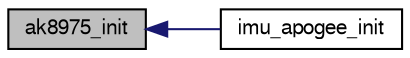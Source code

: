 digraph "ak8975_init"
{
  edge [fontname="FreeSans",fontsize="10",labelfontname="FreeSans",labelfontsize="10"];
  node [fontname="FreeSans",fontsize="10",shape=record];
  rankdir="LR";
  Node1 [label="ak8975_init",height=0.2,width=0.4,color="black", fillcolor="grey75", style="filled", fontcolor="black"];
  Node1 -> Node2 [dir="back",color="midnightblue",fontsize="10",style="solid",fontname="FreeSans"];
  Node2 [label="imu_apogee_init",height=0.2,width=0.4,color="black", fillcolor="white", style="filled",URL="$imu__apogee_8h.html#a5ddbbf57488228a97e3d607bac33d837"];
}
